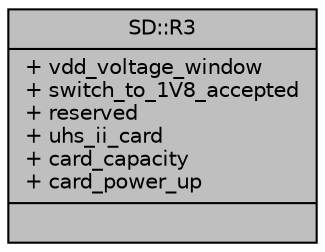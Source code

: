 digraph "SD::R3"
{
  edge [fontname="Helvetica",fontsize="10",labelfontname="Helvetica",labelfontsize="10"];
  node [fontname="Helvetica",fontsize="10",shape=record];
  Node1 [label="{SD::R3\n|+ vdd_voltage_window\l+ switch_to_1V8_accepted\l+ reserved\l+ uhs_ii_card\l+ card_capacity\l+ card_power_up\l|}",height=0.2,width=0.4,color="black", fillcolor="grey75", style="filled", fontcolor="black"];
}
